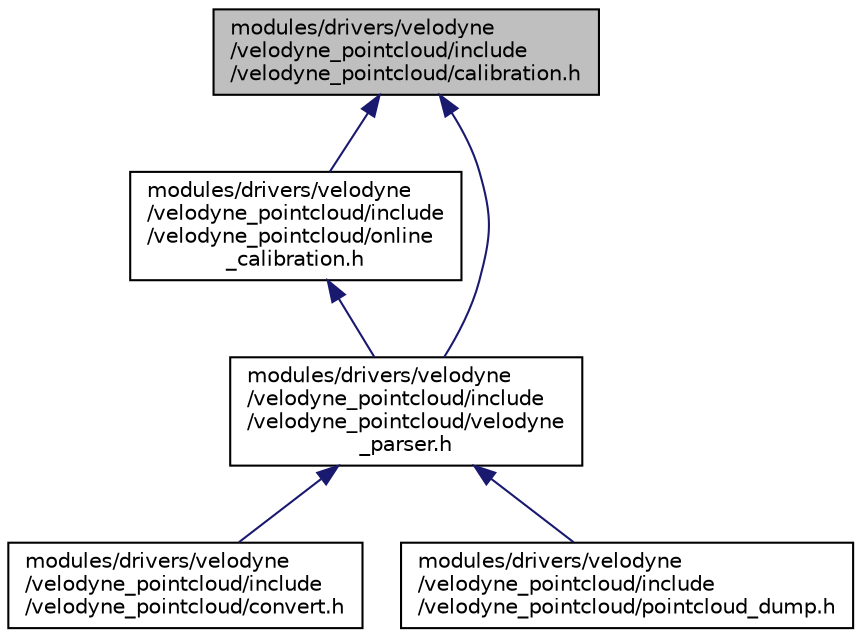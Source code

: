 digraph "modules/drivers/velodyne/velodyne_pointcloud/include/velodyne_pointcloud/calibration.h"
{
  edge [fontname="Helvetica",fontsize="10",labelfontname="Helvetica",labelfontsize="10"];
  node [fontname="Helvetica",fontsize="10",shape=record];
  Node1 [label="modules/drivers/velodyne\l/velodyne_pointcloud/include\l/velodyne_pointcloud/calibration.h",height=0.2,width=0.4,color="black", fillcolor="grey75", style="filled" fontcolor="black"];
  Node1 -> Node2 [dir="back",color="midnightblue",fontsize="10",style="solid",fontname="Helvetica"];
  Node2 [label="modules/drivers/velodyne\l/velodyne_pointcloud/include\l/velodyne_pointcloud/online\l_calibration.h",height=0.2,width=0.4,color="black", fillcolor="white", style="filled",URL="$online__calibration_8h.html"];
  Node2 -> Node3 [dir="back",color="midnightblue",fontsize="10",style="solid",fontname="Helvetica"];
  Node3 [label="modules/drivers/velodyne\l/velodyne_pointcloud/include\l/velodyne_pointcloud/velodyne\l_parser.h",height=0.2,width=0.4,color="black", fillcolor="white", style="filled",URL="$velodyne__parser_8h.html"];
  Node3 -> Node4 [dir="back",color="midnightblue",fontsize="10",style="solid",fontname="Helvetica"];
  Node4 [label="modules/drivers/velodyne\l/velodyne_pointcloud/include\l/velodyne_pointcloud/convert.h",height=0.2,width=0.4,color="black", fillcolor="white", style="filled",URL="$convert_8h.html"];
  Node3 -> Node5 [dir="back",color="midnightblue",fontsize="10",style="solid",fontname="Helvetica"];
  Node5 [label="modules/drivers/velodyne\l/velodyne_pointcloud/include\l/velodyne_pointcloud/pointcloud_dump.h",height=0.2,width=0.4,color="black", fillcolor="white", style="filled",URL="$pointcloud__dump_8h.html"];
  Node1 -> Node3 [dir="back",color="midnightblue",fontsize="10",style="solid",fontname="Helvetica"];
}
